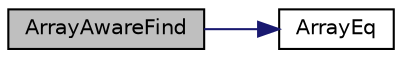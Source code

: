 digraph "ArrayAwareFind"
{
 // INTERACTIVE_SVG=YES
 // LATEX_PDF_SIZE
  bgcolor="transparent";
  edge [fontname="Helvetica",fontsize="10",labelfontname="Helvetica",labelfontsize="10"];
  node [fontname="Helvetica",fontsize="10",shape=record];
  rankdir="LR";
  Node1 [label="ArrayAwareFind",height=0.2,width=0.4,color="black", fillcolor="grey75", style="filled", fontcolor="black",tooltip=" "];
  Node1 -> Node2 [color="midnightblue",fontsize="10",style="solid",fontname="Helvetica"];
  Node2 [label="ArrayEq",height=0.2,width=0.4,color="black",URL="$d0/da7/namespacetesting_1_1internal_a4290fdb0c0d7ce6f09d11d80ebe064e3.html#a4290fdb0c0d7ce6f09d11d80ebe064e3",tooltip=" "];
}
